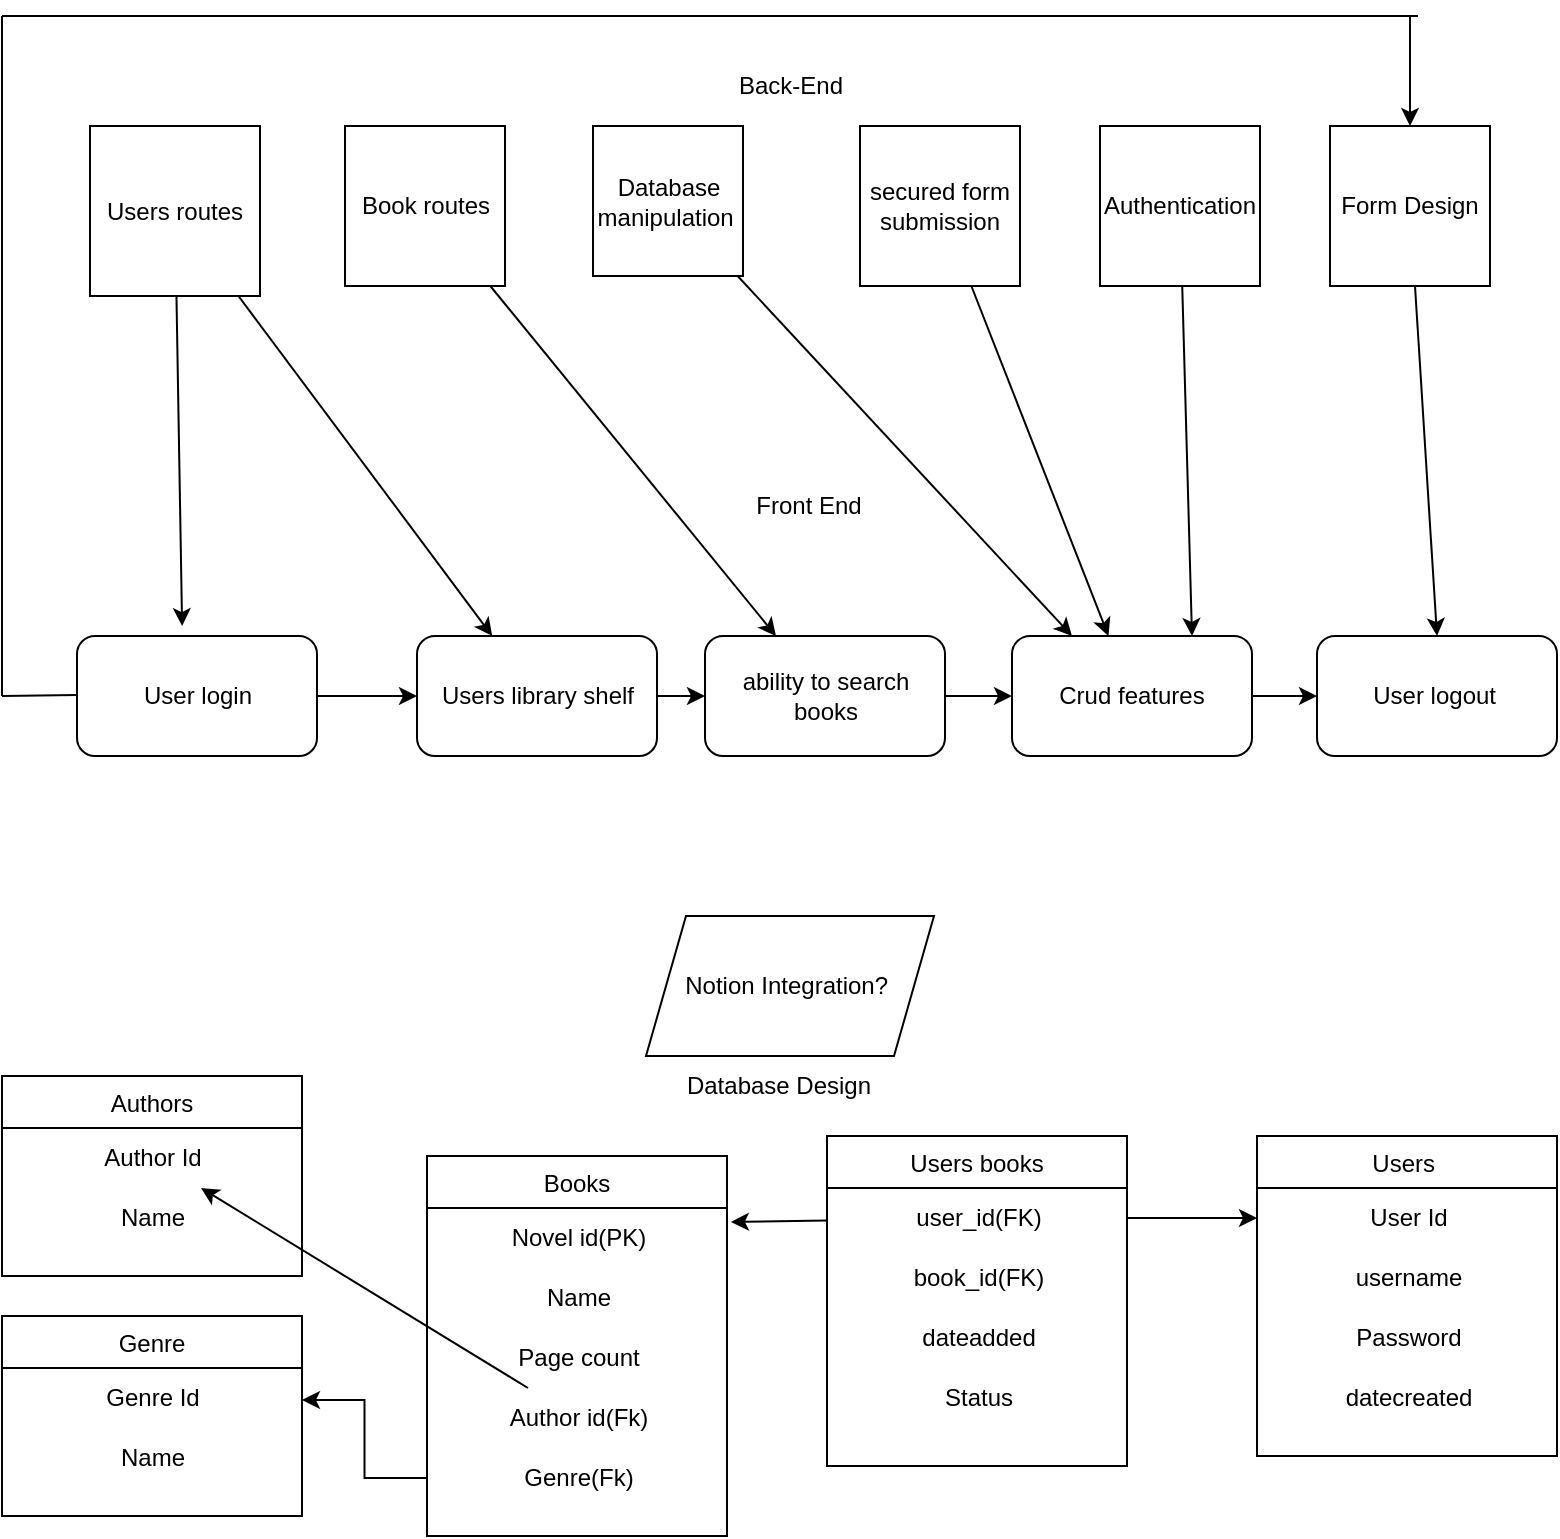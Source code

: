 <mxfile version="21.0.6" type="device"><diagram id="C5RBs43oDa-KdzZeNtuy" name="Page-1"><mxGraphModel dx="908" dy="675" grid="1" gridSize="10" guides="1" tooltips="1" connect="1" arrows="1" fold="1" page="1" pageScale="1" pageWidth="827" pageHeight="1169" math="0" shadow="0"><root><mxCell id="WIyWlLk6GJQsqaUBKTNV-0"/><mxCell id="WIyWlLk6GJQsqaUBKTNV-1" parent="WIyWlLk6GJQsqaUBKTNV-0"/><mxCell id="VNK07ISudiwC2P-DPxy0-1" value="Books" style="swimlane;fontStyle=0;align=center;verticalAlign=top;childLayout=stackLayout;horizontal=1;startSize=26;horizontalStack=0;resizeParent=1;resizeLast=0;collapsible=1;marginBottom=0;rounded=0;shadow=0;strokeWidth=1;" parent="WIyWlLk6GJQsqaUBKTNV-1" vertex="1"><mxGeometry x="232.5" y="950" width="150" height="190" as="geometry"><mxRectangle x="340" y="380" width="170" height="26" as="alternateBounds"/></mxGeometry></mxCell><mxCell id="VNK07ISudiwC2P-DPxy0-7" value="Novel id(PK)" style="text;html=1;align=center;verticalAlign=middle;resizable=0;points=[];autosize=1;strokeColor=none;fillColor=none;" parent="VNK07ISudiwC2P-DPxy0-1" vertex="1"><mxGeometry y="26" width="150" height="30" as="geometry"/></mxCell><mxCell id="VNK07ISudiwC2P-DPxy0-8" value="Name" style="text;html=1;align=center;verticalAlign=middle;resizable=0;points=[];autosize=1;strokeColor=none;fillColor=none;" parent="VNK07ISudiwC2P-DPxy0-1" vertex="1"><mxGeometry y="56" width="150" height="30" as="geometry"/></mxCell><mxCell id="VNK07ISudiwC2P-DPxy0-27" value="Page count" style="text;html=1;align=center;verticalAlign=middle;resizable=0;points=[];autosize=1;strokeColor=none;fillColor=none;" parent="VNK07ISudiwC2P-DPxy0-1" vertex="1"><mxGeometry y="86" width="150" height="30" as="geometry"/></mxCell><mxCell id="VNK07ISudiwC2P-DPxy0-10" value="Author id(Fk)" style="text;html=1;align=center;verticalAlign=middle;resizable=0;points=[];autosize=1;strokeColor=none;fillColor=none;" parent="VNK07ISudiwC2P-DPxy0-1" vertex="1"><mxGeometry y="116" width="150" height="30" as="geometry"/></mxCell><mxCell id="ilgbcqgqzBMeHgpNYMex-7" value="Genre(Fk)" style="text;html=1;align=center;verticalAlign=middle;resizable=0;points=[];autosize=1;strokeColor=none;fillColor=none;" vertex="1" parent="VNK07ISudiwC2P-DPxy0-1"><mxGeometry y="146" width="150" height="30" as="geometry"/></mxCell><mxCell id="VNK07ISudiwC2P-DPxy0-2" value="Database Design" style="text;html=1;align=center;verticalAlign=middle;resizable=0;points=[];autosize=1;strokeColor=none;fillColor=none;" parent="WIyWlLk6GJQsqaUBKTNV-1" vertex="1"><mxGeometry x="347.5" y="900" width="120" height="30" as="geometry"/></mxCell><mxCell id="VNK07ISudiwC2P-DPxy0-12" value="Authors" style="swimlane;fontStyle=0;align=center;verticalAlign=top;childLayout=stackLayout;horizontal=1;startSize=26;horizontalStack=0;resizeParent=1;resizeLast=0;collapsible=1;marginBottom=0;rounded=0;shadow=0;strokeWidth=1;" parent="WIyWlLk6GJQsqaUBKTNV-1" vertex="1"><mxGeometry x="20" y="910" width="150" height="100" as="geometry"><mxRectangle x="340" y="380" width="170" height="26" as="alternateBounds"/></mxGeometry></mxCell><mxCell id="VNK07ISudiwC2P-DPxy0-13" value="Author Id" style="text;html=1;align=center;verticalAlign=middle;resizable=0;points=[];autosize=1;strokeColor=none;fillColor=none;" parent="VNK07ISudiwC2P-DPxy0-12" vertex="1"><mxGeometry y="26" width="150" height="30" as="geometry"/></mxCell><mxCell id="VNK07ISudiwC2P-DPxy0-14" value="Name" style="text;html=1;align=center;verticalAlign=middle;resizable=0;points=[];autosize=1;strokeColor=none;fillColor=none;" parent="VNK07ISudiwC2P-DPxy0-12" vertex="1"><mxGeometry y="56" width="150" height="30" as="geometry"/></mxCell><mxCell id="VNK07ISudiwC2P-DPxy0-31" value="Users " style="swimlane;fontStyle=0;align=center;verticalAlign=top;childLayout=stackLayout;horizontal=1;startSize=26;horizontalStack=0;resizeParent=1;resizeLast=0;collapsible=1;marginBottom=0;rounded=0;shadow=0;strokeWidth=1;" parent="WIyWlLk6GJQsqaUBKTNV-1" vertex="1"><mxGeometry x="647.5" y="940" width="150" height="160" as="geometry"><mxRectangle x="340" y="380" width="170" height="26" as="alternateBounds"/></mxGeometry></mxCell><mxCell id="VNK07ISudiwC2P-DPxy0-33" value="User Id" style="text;html=1;align=center;verticalAlign=middle;resizable=0;points=[];autosize=1;strokeColor=none;fillColor=none;" parent="VNK07ISudiwC2P-DPxy0-31" vertex="1"><mxGeometry y="26" width="150" height="30" as="geometry"/></mxCell><mxCell id="VNK07ISudiwC2P-DPxy0-37" value="username" style="text;html=1;align=center;verticalAlign=middle;resizable=0;points=[];autosize=1;strokeColor=none;fillColor=none;" parent="VNK07ISudiwC2P-DPxy0-31" vertex="1"><mxGeometry y="56" width="150" height="30" as="geometry"/></mxCell><mxCell id="VNK07ISudiwC2P-DPxy0-38" value="Password" style="text;html=1;align=center;verticalAlign=middle;resizable=0;points=[];autosize=1;strokeColor=none;fillColor=none;" parent="VNK07ISudiwC2P-DPxy0-31" vertex="1"><mxGeometry y="86" width="150" height="30" as="geometry"/></mxCell><mxCell id="VNK07ISudiwC2P-DPxy0-39" value="datecreated" style="text;html=1;align=center;verticalAlign=middle;resizable=0;points=[];autosize=1;strokeColor=none;fillColor=none;" parent="VNK07ISudiwC2P-DPxy0-31" vertex="1"><mxGeometry y="116" width="150" height="30" as="geometry"/></mxCell><mxCell id="VNK07ISudiwC2P-DPxy0-45" style="edgeStyle=none;rounded=0;orthogonalLoop=1;jettySize=auto;html=1;elbow=vertical;" parent="WIyWlLk6GJQsqaUBKTNV-1" source="VNK07ISudiwC2P-DPxy0-10" target="VNK07ISudiwC2P-DPxy0-13" edge="1"><mxGeometry relative="1" as="geometry"/></mxCell><mxCell id="VNK07ISudiwC2P-DPxy0-52" value="Users books" style="swimlane;fontStyle=0;align=center;verticalAlign=top;childLayout=stackLayout;horizontal=1;startSize=26;horizontalStack=0;resizeParent=1;resizeLast=0;collapsible=1;marginBottom=0;rounded=0;shadow=0;strokeWidth=1;" parent="WIyWlLk6GJQsqaUBKTNV-1" vertex="1"><mxGeometry x="432.5" y="940" width="150" height="165" as="geometry"><mxRectangle x="340" y="380" width="170" height="26" as="alternateBounds"/></mxGeometry></mxCell><mxCell id="VNK07ISudiwC2P-DPxy0-53" value="user_id(FK)" style="text;html=1;align=center;verticalAlign=middle;resizable=0;points=[];autosize=1;strokeColor=none;fillColor=none;" parent="VNK07ISudiwC2P-DPxy0-52" vertex="1"><mxGeometry y="26" width="150" height="30" as="geometry"/></mxCell><mxCell id="VNK07ISudiwC2P-DPxy0-54" value="book_id(FK)" style="text;html=1;align=center;verticalAlign=middle;resizable=0;points=[];autosize=1;strokeColor=none;fillColor=none;" parent="VNK07ISudiwC2P-DPxy0-52" vertex="1"><mxGeometry y="56" width="150" height="30" as="geometry"/></mxCell><mxCell id="VNK07ISudiwC2P-DPxy0-56" value="dateadded&lt;br&gt;" style="text;html=1;align=center;verticalAlign=middle;resizable=0;points=[];autosize=1;strokeColor=none;fillColor=none;" parent="VNK07ISudiwC2P-DPxy0-52" vertex="1"><mxGeometry y="86" width="150" height="30" as="geometry"/></mxCell><mxCell id="VNK07ISudiwC2P-DPxy0-57" value="Status" style="text;html=1;align=center;verticalAlign=middle;resizable=0;points=[];autosize=1;strokeColor=none;fillColor=none;" parent="VNK07ISudiwC2P-DPxy0-52" vertex="1"><mxGeometry y="116" width="150" height="30" as="geometry"/></mxCell><mxCell id="VNK07ISudiwC2P-DPxy0-58" style="edgeStyle=none;rounded=0;orthogonalLoop=1;jettySize=auto;html=1;elbow=vertical;" parent="WIyWlLk6GJQsqaUBKTNV-1" source="VNK07ISudiwC2P-DPxy0-53" target="VNK07ISudiwC2P-DPxy0-33" edge="1"><mxGeometry relative="1" as="geometry"/></mxCell><mxCell id="VNK07ISudiwC2P-DPxy0-59" style="edgeStyle=none;rounded=0;orthogonalLoop=1;jettySize=auto;html=1;entryX=1.013;entryY=0.233;entryDx=0;entryDy=0;entryPerimeter=0;elbow=vertical;" parent="WIyWlLk6GJQsqaUBKTNV-1" source="VNK07ISudiwC2P-DPxy0-53" target="VNK07ISudiwC2P-DPxy0-7" edge="1"><mxGeometry relative="1" as="geometry"/></mxCell><mxCell id="VNK07ISudiwC2P-DPxy0-60" value="Front End" style="text;html=1;align=center;verticalAlign=middle;resizable=0;points=[];autosize=1;strokeColor=none;fillColor=none;" parent="WIyWlLk6GJQsqaUBKTNV-1" vertex="1"><mxGeometry x="382.5" y="610" width="80" height="30" as="geometry"/></mxCell><mxCell id="VNK07ISudiwC2P-DPxy0-63" style="edgeStyle=none;rounded=0;orthogonalLoop=1;jettySize=auto;html=1;elbow=vertical;" parent="WIyWlLk6GJQsqaUBKTNV-1" source="VNK07ISudiwC2P-DPxy0-61" target="VNK07ISudiwC2P-DPxy0-62" edge="1"><mxGeometry relative="1" as="geometry"/></mxCell><mxCell id="VNK07ISudiwC2P-DPxy0-61" value="User login" style="rounded=1;whiteSpace=wrap;html=1;" parent="WIyWlLk6GJQsqaUBKTNV-1" vertex="1"><mxGeometry x="57.5" y="690" width="120" height="60" as="geometry"/></mxCell><mxCell id="VNK07ISudiwC2P-DPxy0-65" style="edgeStyle=none;rounded=0;orthogonalLoop=1;jettySize=auto;html=1;elbow=vertical;" parent="WIyWlLk6GJQsqaUBKTNV-1" source="VNK07ISudiwC2P-DPxy0-62" target="VNK07ISudiwC2P-DPxy0-64" edge="1"><mxGeometry relative="1" as="geometry"/></mxCell><mxCell id="VNK07ISudiwC2P-DPxy0-62" value="Users library shelf" style="rounded=1;whiteSpace=wrap;html=1;" parent="WIyWlLk6GJQsqaUBKTNV-1" vertex="1"><mxGeometry x="227.5" y="690" width="120" height="60" as="geometry"/></mxCell><mxCell id="VNK07ISudiwC2P-DPxy0-67" style="edgeStyle=none;rounded=0;orthogonalLoop=1;jettySize=auto;html=1;elbow=vertical;" parent="WIyWlLk6GJQsqaUBKTNV-1" source="VNK07ISudiwC2P-DPxy0-64" target="VNK07ISudiwC2P-DPxy0-66" edge="1"><mxGeometry relative="1" as="geometry"/></mxCell><mxCell id="VNK07ISudiwC2P-DPxy0-64" value="ability to search books" style="rounded=1;whiteSpace=wrap;html=1;" parent="WIyWlLk6GJQsqaUBKTNV-1" vertex="1"><mxGeometry x="371.5" y="690" width="120" height="60" as="geometry"/></mxCell><mxCell id="VNK07ISudiwC2P-DPxy0-69" style="edgeStyle=none;rounded=0;orthogonalLoop=1;jettySize=auto;html=1;exitX=1;exitY=0.5;exitDx=0;exitDy=0;elbow=vertical;" parent="WIyWlLk6GJQsqaUBKTNV-1" source="VNK07ISudiwC2P-DPxy0-66" target="VNK07ISudiwC2P-DPxy0-68" edge="1"><mxGeometry relative="1" as="geometry"/></mxCell><mxCell id="VNK07ISudiwC2P-DPxy0-66" value="Crud features" style="rounded=1;whiteSpace=wrap;html=1;" parent="WIyWlLk6GJQsqaUBKTNV-1" vertex="1"><mxGeometry x="525" y="690" width="120" height="60" as="geometry"/></mxCell><mxCell id="VNK07ISudiwC2P-DPxy0-68" value="User logout&amp;nbsp;" style="rounded=1;whiteSpace=wrap;html=1;" parent="WIyWlLk6GJQsqaUBKTNV-1" vertex="1"><mxGeometry x="677.5" y="690" width="120" height="60" as="geometry"/></mxCell><mxCell id="VNK07ISudiwC2P-DPxy0-71" value="Back-End" style="text;html=1;align=center;verticalAlign=middle;resizable=0;points=[];autosize=1;strokeColor=none;fillColor=none;" parent="WIyWlLk6GJQsqaUBKTNV-1" vertex="1"><mxGeometry x="374" y="400" width="80" height="30" as="geometry"/></mxCell><mxCell id="VNK07ISudiwC2P-DPxy0-82" style="edgeStyle=none;rounded=0;orthogonalLoop=1;jettySize=auto;html=1;entryX=0.438;entryY=-0.083;entryDx=0;entryDy=0;entryPerimeter=0;elbow=vertical;" parent="WIyWlLk6GJQsqaUBKTNV-1" source="VNK07ISudiwC2P-DPxy0-72" target="VNK07ISudiwC2P-DPxy0-61" edge="1"><mxGeometry relative="1" as="geometry"/></mxCell><mxCell id="VNK07ISudiwC2P-DPxy0-83" style="edgeStyle=none;rounded=0;orthogonalLoop=1;jettySize=auto;html=1;elbow=vertical;" parent="WIyWlLk6GJQsqaUBKTNV-1" source="VNK07ISudiwC2P-DPxy0-72" target="VNK07ISudiwC2P-DPxy0-62" edge="1"><mxGeometry relative="1" as="geometry"/></mxCell><mxCell id="VNK07ISudiwC2P-DPxy0-72" value="Users routes" style="whiteSpace=wrap;html=1;aspect=fixed;" parent="WIyWlLk6GJQsqaUBKTNV-1" vertex="1"><mxGeometry x="64" y="435" width="85" height="85" as="geometry"/></mxCell><mxCell id="VNK07ISudiwC2P-DPxy0-84" style="edgeStyle=none;rounded=0;orthogonalLoop=1;jettySize=auto;html=1;elbow=vertical;" parent="WIyWlLk6GJQsqaUBKTNV-1" source="VNK07ISudiwC2P-DPxy0-73" target="VNK07ISudiwC2P-DPxy0-64" edge="1"><mxGeometry relative="1" as="geometry"/></mxCell><mxCell id="VNK07ISudiwC2P-DPxy0-73" value="Book routes" style="whiteSpace=wrap;html=1;aspect=fixed;" parent="WIyWlLk6GJQsqaUBKTNV-1" vertex="1"><mxGeometry x="191.5" y="435" width="80" height="80" as="geometry"/></mxCell><mxCell id="VNK07ISudiwC2P-DPxy0-87" style="edgeStyle=none;rounded=0;orthogonalLoop=1;jettySize=auto;html=1;entryX=0.25;entryY=0;entryDx=0;entryDy=0;elbow=vertical;" parent="WIyWlLk6GJQsqaUBKTNV-1" source="VNK07ISudiwC2P-DPxy0-74" target="VNK07ISudiwC2P-DPxy0-66" edge="1"><mxGeometry relative="1" as="geometry"/></mxCell><mxCell id="VNK07ISudiwC2P-DPxy0-74" value="Database manipulation&amp;nbsp;" style="whiteSpace=wrap;html=1;aspect=fixed;" parent="WIyWlLk6GJQsqaUBKTNV-1" vertex="1"><mxGeometry x="315.5" y="435" width="75" height="75" as="geometry"/></mxCell><mxCell id="VNK07ISudiwC2P-DPxy0-88" style="edgeStyle=none;rounded=0;orthogonalLoop=1;jettySize=auto;html=1;elbow=vertical;" parent="WIyWlLk6GJQsqaUBKTNV-1" source="VNK07ISudiwC2P-DPxy0-75" target="VNK07ISudiwC2P-DPxy0-66" edge="1"><mxGeometry relative="1" as="geometry"/></mxCell><mxCell id="VNK07ISudiwC2P-DPxy0-75" value="secured form submission" style="whiteSpace=wrap;html=1;aspect=fixed;" parent="WIyWlLk6GJQsqaUBKTNV-1" vertex="1"><mxGeometry x="449" y="435" width="80" height="80" as="geometry"/></mxCell><mxCell id="VNK07ISudiwC2P-DPxy0-89" style="edgeStyle=none;rounded=0;orthogonalLoop=1;jettySize=auto;html=1;entryX=0.75;entryY=0;entryDx=0;entryDy=0;elbow=vertical;" parent="WIyWlLk6GJQsqaUBKTNV-1" source="VNK07ISudiwC2P-DPxy0-76" target="VNK07ISudiwC2P-DPxy0-66" edge="1"><mxGeometry relative="1" as="geometry"/></mxCell><mxCell id="VNK07ISudiwC2P-DPxy0-76" value="Authentication" style="whiteSpace=wrap;html=1;aspect=fixed;" parent="WIyWlLk6GJQsqaUBKTNV-1" vertex="1"><mxGeometry x="569" y="435" width="80" height="80" as="geometry"/></mxCell><mxCell id="VNK07ISudiwC2P-DPxy0-90" style="edgeStyle=none;rounded=0;orthogonalLoop=1;jettySize=auto;html=1;entryX=0.5;entryY=0;entryDx=0;entryDy=0;elbow=vertical;" parent="WIyWlLk6GJQsqaUBKTNV-1" source="VNK07ISudiwC2P-DPxy0-77" target="VNK07ISudiwC2P-DPxy0-68" edge="1"><mxGeometry relative="1" as="geometry"/></mxCell><mxCell id="VNK07ISudiwC2P-DPxy0-77" value="Form Design" style="whiteSpace=wrap;html=1;aspect=fixed;" parent="WIyWlLk6GJQsqaUBKTNV-1" vertex="1"><mxGeometry x="684" y="435" width="80" height="80" as="geometry"/></mxCell><mxCell id="VNK07ISudiwC2P-DPxy0-85" style="edgeStyle=none;rounded=0;orthogonalLoop=1;jettySize=auto;html=1;entryX=1;entryY=0.75;entryDx=0;entryDy=0;elbow=vertical;" parent="WIyWlLk6GJQsqaUBKTNV-1" source="VNK07ISudiwC2P-DPxy0-73" target="VNK07ISudiwC2P-DPxy0-73" edge="1"><mxGeometry relative="1" as="geometry"/></mxCell><mxCell id="VNK07ISudiwC2P-DPxy0-93" value="" style="endArrow=none;html=1;rounded=0;elbow=vertical;" parent="WIyWlLk6GJQsqaUBKTNV-1" edge="1"><mxGeometry width="50" height="50" relative="1" as="geometry"><mxPoint x="20" y="720" as="sourcePoint"/><mxPoint x="57.5" y="719.5" as="targetPoint"/></mxGeometry></mxCell><mxCell id="VNK07ISudiwC2P-DPxy0-94" value="" style="endArrow=none;html=1;rounded=0;elbow=vertical;" parent="WIyWlLk6GJQsqaUBKTNV-1" edge="1"><mxGeometry width="50" height="50" relative="1" as="geometry"><mxPoint x="20" y="720" as="sourcePoint"/><mxPoint x="20" y="380" as="targetPoint"/></mxGeometry></mxCell><mxCell id="VNK07ISudiwC2P-DPxy0-95" value="" style="endArrow=none;html=1;rounded=0;elbow=vertical;" parent="WIyWlLk6GJQsqaUBKTNV-1" edge="1"><mxGeometry width="50" height="50" relative="1" as="geometry"><mxPoint x="20" y="380" as="sourcePoint"/><mxPoint x="728" y="380" as="targetPoint"/></mxGeometry></mxCell><mxCell id="VNK07ISudiwC2P-DPxy0-96" value="" style="endArrow=classic;html=1;rounded=0;elbow=vertical;entryX=0.5;entryY=0;entryDx=0;entryDy=0;" parent="WIyWlLk6GJQsqaUBKTNV-1" target="VNK07ISudiwC2P-DPxy0-77" edge="1"><mxGeometry width="50" height="50" relative="1" as="geometry"><mxPoint x="724" y="380" as="sourcePoint"/><mxPoint x="797.5" y="370" as="targetPoint"/></mxGeometry></mxCell><mxCell id="VNK07ISudiwC2P-DPxy0-97" value="Notion Integration?&amp;nbsp;" style="shape=parallelogram;perimeter=parallelogramPerimeter;whiteSpace=wrap;html=1;fixedSize=1;" parent="WIyWlLk6GJQsqaUBKTNV-1" vertex="1"><mxGeometry x="342" y="830" width="144" height="70" as="geometry"/></mxCell><mxCell id="VNK07ISudiwC2P-DPxy0-98" style="edgeStyle=none;rounded=0;orthogonalLoop=1;jettySize=auto;html=1;exitX=0.75;exitY=0;exitDx=0;exitDy=0;elbow=vertical;" parent="WIyWlLk6GJQsqaUBKTNV-1" source="VNK07ISudiwC2P-DPxy0-97" target="VNK07ISudiwC2P-DPxy0-97" edge="1"><mxGeometry relative="1" as="geometry"/></mxCell><mxCell id="ilgbcqgqzBMeHgpNYMex-4" value="Genre" style="swimlane;fontStyle=0;align=center;verticalAlign=top;childLayout=stackLayout;horizontal=1;startSize=26;horizontalStack=0;resizeParent=1;resizeLast=0;collapsible=1;marginBottom=0;rounded=0;shadow=0;strokeWidth=1;" vertex="1" parent="WIyWlLk6GJQsqaUBKTNV-1"><mxGeometry x="20" y="1030" width="150" height="100" as="geometry"><mxRectangle x="340" y="380" width="170" height="26" as="alternateBounds"/></mxGeometry></mxCell><mxCell id="ilgbcqgqzBMeHgpNYMex-5" value="Genre Id" style="text;html=1;align=center;verticalAlign=middle;resizable=0;points=[];autosize=1;strokeColor=none;fillColor=none;" vertex="1" parent="ilgbcqgqzBMeHgpNYMex-4"><mxGeometry y="26" width="150" height="30" as="geometry"/></mxCell><mxCell id="ilgbcqgqzBMeHgpNYMex-6" value="Name" style="text;html=1;align=center;verticalAlign=middle;resizable=0;points=[];autosize=1;strokeColor=none;fillColor=none;" vertex="1" parent="ilgbcqgqzBMeHgpNYMex-4"><mxGeometry y="56" width="150" height="30" as="geometry"/></mxCell><mxCell id="ilgbcqgqzBMeHgpNYMex-8" style="edgeStyle=orthogonalEdgeStyle;rounded=0;orthogonalLoop=1;jettySize=auto;html=1;entryX=1;entryY=0.533;entryDx=0;entryDy=0;entryPerimeter=0;" edge="1" parent="WIyWlLk6GJQsqaUBKTNV-1" source="ilgbcqgqzBMeHgpNYMex-7" target="ilgbcqgqzBMeHgpNYMex-5"><mxGeometry relative="1" as="geometry"/></mxCell></root></mxGraphModel></diagram></mxfile>